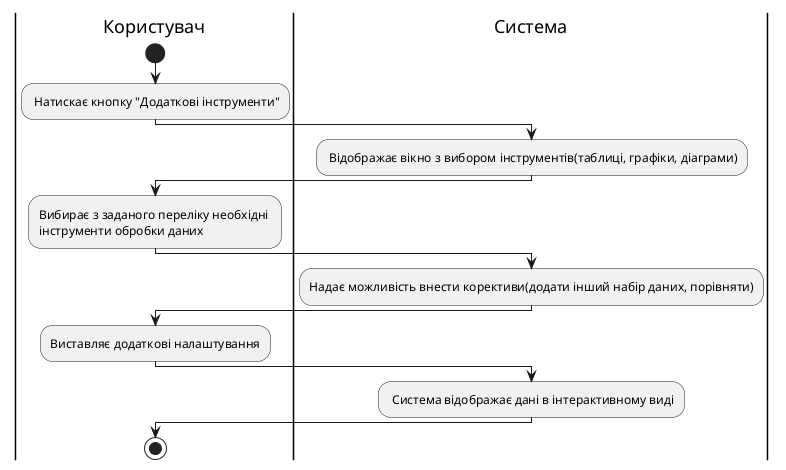 @startuml

|Користувач|
        start
        : Натискає кнопку "Додаткові інструменти";
    |Система|
        : Відображає вікно з вибором інструментів(таблиці, графіки, діаграми);
    |Користувач|
        :Вибирає з заданого переліку необхідні \nінструменти обробки даних;
    |Система|
        :Надає можливість внести корективи(додати інший набір даних, порівняти);
    |Користувач|
        :Виставляє додаткові налаштування;
    |Система|
        : Система відображає дані в інтерактивному виді;
    |Користувач|
        stop;
@enduml
